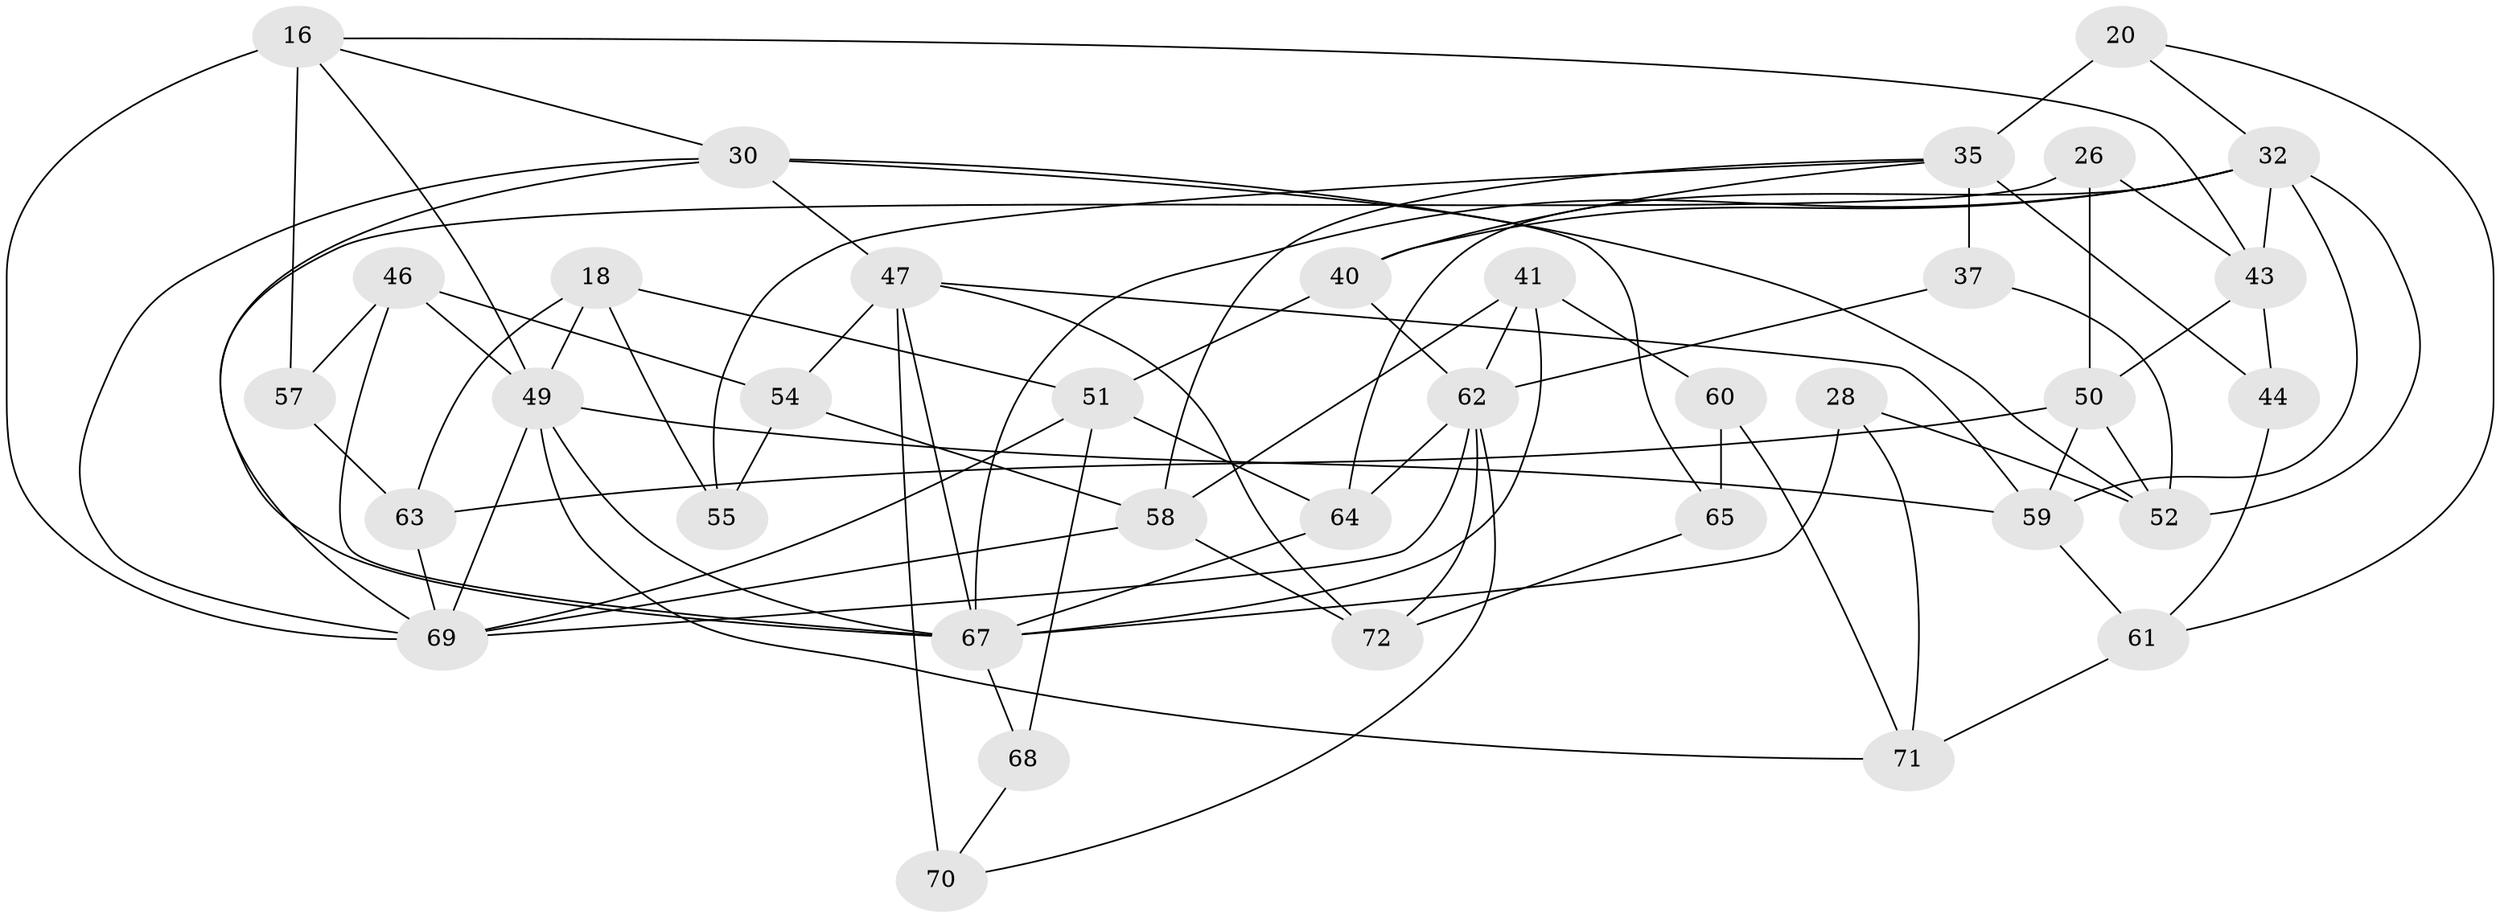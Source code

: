 // original degree distribution, {4: 1.0}
// Generated by graph-tools (version 1.1) at 2025/59/03/09/25 04:59:17]
// undirected, 36 vertices, 82 edges
graph export_dot {
graph [start="1"]
  node [color=gray90,style=filled];
  16 [super="+1"];
  18;
  20;
  26;
  28;
  30 [super="+21"];
  32 [super="+7+19"];
  35 [super="+8+24"];
  37 [super="+22"];
  40;
  41 [super="+10"];
  43 [super="+39"];
  44;
  46 [super="+4"];
  47 [super="+33"];
  49 [super="+3+11+9"];
  50 [super="+25"];
  51 [super="+23"];
  52 [super="+48"];
  54;
  55;
  57 [super="+27"];
  58 [super="+34"];
  59 [super="+42"];
  60;
  61;
  62 [super="+45"];
  63 [super="+53"];
  64 [super="+2"];
  65;
  67 [super="+66+31"];
  68;
  69 [super="+56"];
  70;
  71 [super="+13"];
  72 [super="+38"];
  16 -- 43;
  16 -- 30;
  16 -- 57 [weight=2];
  16 -- 69;
  16 -- 49;
  18 -- 55;
  18 -- 51;
  18 -- 63;
  18 -- 49;
  20 -- 61;
  20 -- 35 [weight=2];
  20 -- 32;
  26 -- 43;
  26 -- 50 [weight=2];
  26 -- 69;
  28 -- 52;
  28 -- 71 [weight=2];
  28 -- 67;
  30 -- 65;
  30 -- 47;
  30 -- 67;
  30 -- 52;
  30 -- 69;
  32 -- 40;
  32 -- 64;
  32 -- 59;
  32 -- 52 [weight=2];
  32 -- 67;
  32 -- 43;
  35 -- 55 [weight=2];
  35 -- 37 [weight=3];
  35 -- 40;
  35 -- 58;
  35 -- 44;
  37 -- 62 [weight=2];
  37 -- 52;
  40 -- 62;
  40 -- 51;
  41 -- 60;
  41 -- 67;
  41 -- 58 [weight=2];
  41 -- 62 [weight=2];
  43 -- 44 [weight=2];
  43 -- 50;
  44 -- 61;
  46 -- 57 [weight=2];
  46 -- 54;
  46 -- 49 [weight=2];
  46 -- 67;
  47 -- 54;
  47 -- 67;
  47 -- 72 [weight=2];
  47 -- 70 [weight=2];
  47 -- 59;
  49 -- 59 [weight=2];
  49 -- 71;
  49 -- 69;
  49 -- 67 [weight=2];
  50 -- 63;
  50 -- 59;
  50 -- 52;
  51 -- 68 [weight=2];
  51 -- 64;
  51 -- 69;
  54 -- 55;
  54 -- 58;
  57 -- 63 [weight=2];
  58 -- 69;
  58 -- 72;
  59 -- 61;
  60 -- 65;
  60 -- 71 [weight=2];
  61 -- 71;
  62 -- 69 [weight=2];
  62 -- 64;
  62 -- 70;
  62 -- 72;
  63 -- 69 [weight=2];
  64 -- 67 [weight=3];
  65 -- 72 [weight=2];
  67 -- 68;
  68 -- 70;
}
